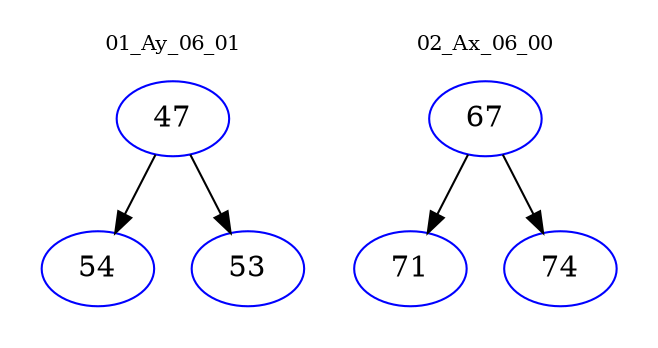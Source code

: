 digraph{
subgraph cluster_0 {
color = white
label = "01_Ay_06_01";
fontsize=10;
T0_47 [label="47", color="blue"]
T0_47 -> T0_54 [color="black"]
T0_54 [label="54", color="blue"]
T0_47 -> T0_53 [color="black"]
T0_53 [label="53", color="blue"]
}
subgraph cluster_1 {
color = white
label = "02_Ax_06_00";
fontsize=10;
T1_67 [label="67", color="blue"]
T1_67 -> T1_71 [color="black"]
T1_71 [label="71", color="blue"]
T1_67 -> T1_74 [color="black"]
T1_74 [label="74", color="blue"]
}
}

